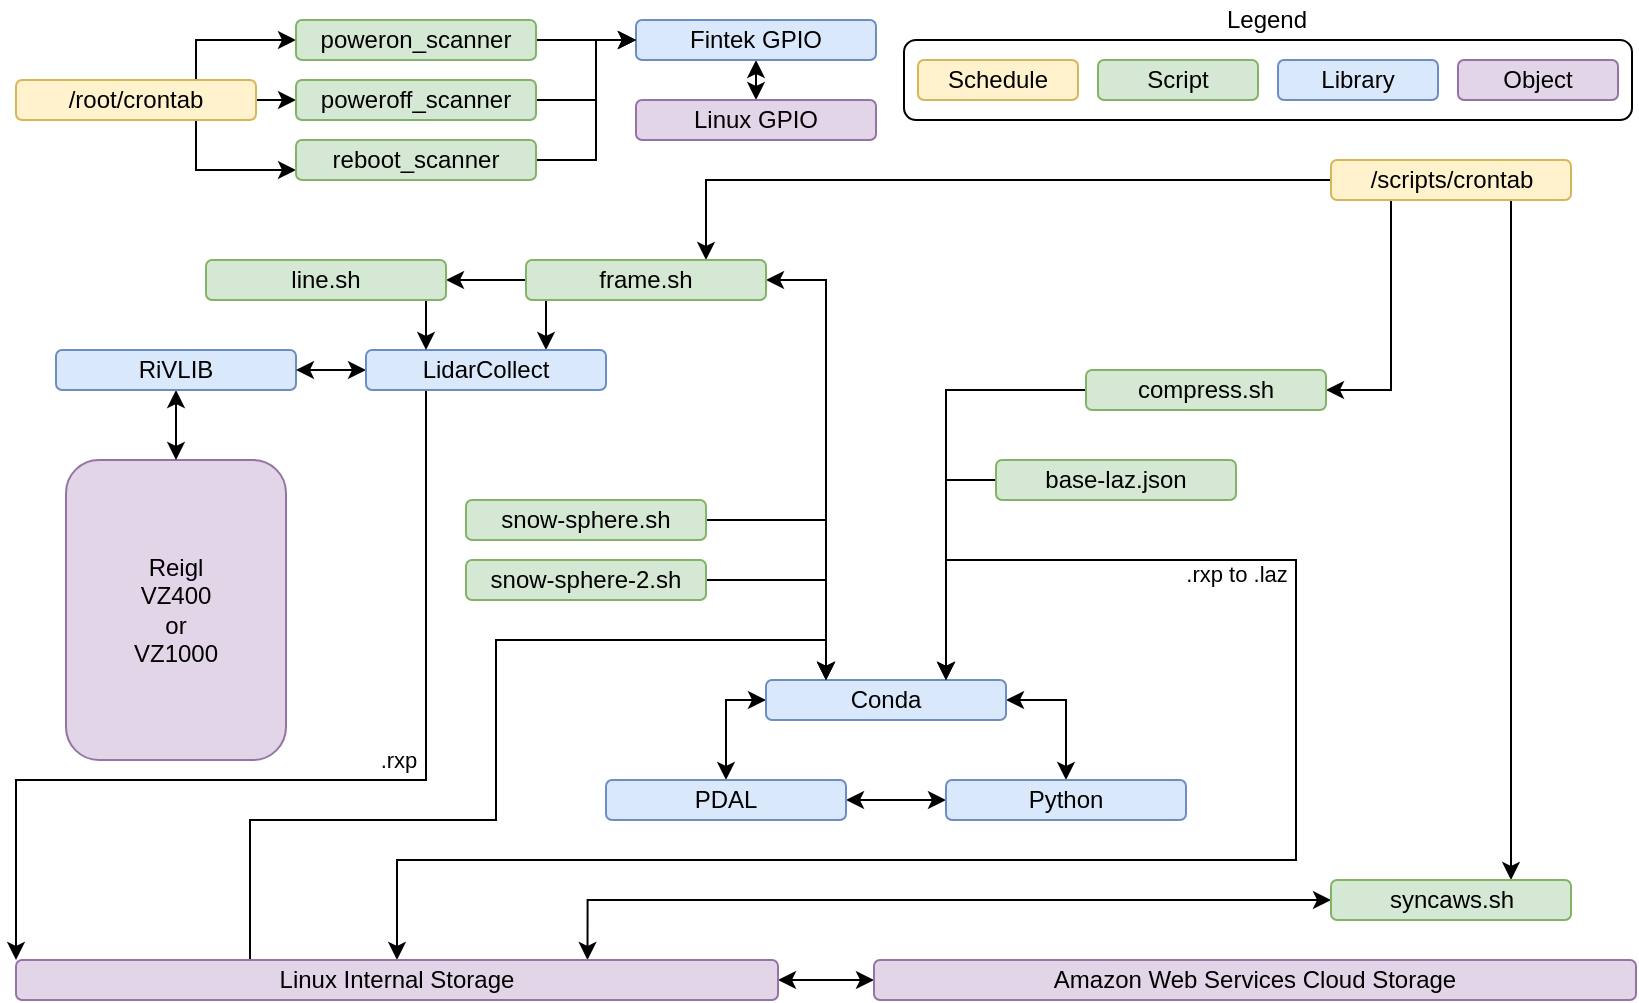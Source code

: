 <mxfile version="13.0.3" type="device"><diagram id="9uxglydsuGuWMLbdPVRm" name="Page-1"><mxGraphModel dx="821" dy="483" grid="1" gridSize="10" guides="1" tooltips="1" connect="1" arrows="1" fold="1" page="1" pageScale="1" pageWidth="850" pageHeight="1100" math="0" shadow="0"><root><mxCell id="0"/><mxCell id="1" parent="0"/><mxCell id="aCed7OD410KUZfvJ1Qxq-87" value="" style="rounded=1;whiteSpace=wrap;html=1;" vertex="1" parent="1"><mxGeometry x="464" y="30" width="364" height="40" as="geometry"/></mxCell><mxCell id="aCed7OD410KUZfvJ1Qxq-49" style="edgeStyle=orthogonalEdgeStyle;rounded=0;orthogonalLoop=1;jettySize=auto;html=1;exitX=1;exitY=0.5;exitDx=0;exitDy=0;entryX=0;entryY=0.5;entryDx=0;entryDy=0;startArrow=none;startFill=0;" edge="1" parent="1" source="aCed7OD410KUZfvJ1Qxq-1" target="aCed7OD410KUZfvJ1Qxq-44"><mxGeometry relative="1" as="geometry"/></mxCell><mxCell id="aCed7OD410KUZfvJ1Qxq-50" style="edgeStyle=orthogonalEdgeStyle;rounded=0;orthogonalLoop=1;jettySize=auto;html=1;exitX=0.75;exitY=0;exitDx=0;exitDy=0;entryX=0;entryY=0.5;entryDx=0;entryDy=0;startArrow=none;startFill=0;" edge="1" parent="1" source="aCed7OD410KUZfvJ1Qxq-1" target="aCed7OD410KUZfvJ1Qxq-43"><mxGeometry relative="1" as="geometry"/></mxCell><mxCell id="aCed7OD410KUZfvJ1Qxq-51" style="edgeStyle=orthogonalEdgeStyle;rounded=0;orthogonalLoop=1;jettySize=auto;html=1;exitX=0.75;exitY=1;exitDx=0;exitDy=0;entryX=0;entryY=0.75;entryDx=0;entryDy=0;startArrow=none;startFill=0;" edge="1" parent="1" source="aCed7OD410KUZfvJ1Qxq-1" target="aCed7OD410KUZfvJ1Qxq-45"><mxGeometry relative="1" as="geometry"/></mxCell><mxCell id="aCed7OD410KUZfvJ1Qxq-1" value="/root/crontab" style="rounded=1;whiteSpace=wrap;html=1;fillColor=#fff2cc;strokeColor=#d6b656;" vertex="1" parent="1"><mxGeometry x="20" y="50" width="120" height="20" as="geometry"/></mxCell><mxCell id="aCed7OD410KUZfvJ1Qxq-41" style="edgeStyle=orthogonalEdgeStyle;rounded=0;orthogonalLoop=1;jettySize=auto;html=1;exitX=0;exitY=0.5;exitDx=0;exitDy=0;entryX=0.75;entryY=0;entryDx=0;entryDy=0;startArrow=none;startFill=0;" edge="1" parent="1" source="aCed7OD410KUZfvJ1Qxq-2" target="aCed7OD410KUZfvJ1Qxq-7"><mxGeometry relative="1" as="geometry"/></mxCell><mxCell id="aCed7OD410KUZfvJ1Qxq-66" style="edgeStyle=orthogonalEdgeStyle;rounded=0;orthogonalLoop=1;jettySize=auto;html=1;exitX=0.25;exitY=1;exitDx=0;exitDy=0;entryX=1;entryY=0.5;entryDx=0;entryDy=0;startArrow=none;startFill=0;" edge="1" parent="1" source="aCed7OD410KUZfvJ1Qxq-2" target="aCed7OD410KUZfvJ1Qxq-52"><mxGeometry relative="1" as="geometry"/></mxCell><mxCell id="aCed7OD410KUZfvJ1Qxq-67" style="edgeStyle=orthogonalEdgeStyle;rounded=0;orthogonalLoop=1;jettySize=auto;html=1;exitX=0.75;exitY=1;exitDx=0;exitDy=0;entryX=0.75;entryY=0;entryDx=0;entryDy=0;startArrow=none;startFill=0;" edge="1" parent="1" source="aCed7OD410KUZfvJ1Qxq-2" target="aCed7OD410KUZfvJ1Qxq-53"><mxGeometry relative="1" as="geometry"/></mxCell><mxCell id="aCed7OD410KUZfvJ1Qxq-2" value="/scripts/crontab" style="rounded=1;whiteSpace=wrap;html=1;fillColor=#fff2cc;strokeColor=#d6b656;" vertex="1" parent="1"><mxGeometry x="677.5" y="90" width="120" height="20" as="geometry"/></mxCell><mxCell id="aCed7OD410KUZfvJ1Qxq-93" style="edgeStyle=orthogonalEdgeStyle;rounded=0;orthogonalLoop=1;jettySize=auto;html=1;exitX=0.5;exitY=1;exitDx=0;exitDy=0;entryX=0.5;entryY=0;entryDx=0;entryDy=0;startArrow=classic;startFill=1;" edge="1" parent="1" source="aCed7OD410KUZfvJ1Qxq-3" target="aCed7OD410KUZfvJ1Qxq-92"><mxGeometry relative="1" as="geometry"/></mxCell><mxCell id="aCed7OD410KUZfvJ1Qxq-3" value="Fintek GPIO" style="rounded=1;whiteSpace=wrap;html=1;fillColor=#dae8fc;strokeColor=#6c8ebf;" vertex="1" parent="1"><mxGeometry x="330" y="20" width="120" height="20" as="geometry"/></mxCell><mxCell id="aCed7OD410KUZfvJ1Qxq-5" value="Reigl&lt;br&gt;VZ400&lt;br&gt;or&lt;br&gt;VZ1000" style="rounded=1;whiteSpace=wrap;html=1;fillColor=#e1d5e7;strokeColor=#9673a6;" vertex="1" parent="1"><mxGeometry x="45" y="240" width="110" height="150" as="geometry"/></mxCell><mxCell id="aCed7OD410KUZfvJ1Qxq-21" style="edgeStyle=orthogonalEdgeStyle;rounded=0;orthogonalLoop=1;jettySize=auto;html=1;exitX=0.25;exitY=1;exitDx=0;exitDy=0;entryX=0.75;entryY=0;entryDx=0;entryDy=0;startArrow=none;startFill=0;" edge="1" parent="1" source="aCed7OD410KUZfvJ1Qxq-7" target="aCed7OD410KUZfvJ1Qxq-9"><mxGeometry relative="1" as="geometry"/></mxCell><mxCell id="aCed7OD410KUZfvJ1Qxq-22" style="edgeStyle=orthogonalEdgeStyle;rounded=0;orthogonalLoop=1;jettySize=auto;html=1;exitX=0;exitY=0.5;exitDx=0;exitDy=0;entryX=1;entryY=0.5;entryDx=0;entryDy=0;startArrow=none;startFill=0;" edge="1" parent="1" source="aCed7OD410KUZfvJ1Qxq-7" target="aCed7OD410KUZfvJ1Qxq-16"><mxGeometry relative="1" as="geometry"/></mxCell><mxCell id="aCed7OD410KUZfvJ1Qxq-61" style="edgeStyle=orthogonalEdgeStyle;rounded=0;orthogonalLoop=1;jettySize=auto;html=1;exitX=1;exitY=0.5;exitDx=0;exitDy=0;entryX=0.25;entryY=0;entryDx=0;entryDy=0;startArrow=classic;startFill=1;" edge="1" parent="1" source="aCed7OD410KUZfvJ1Qxq-7" target="aCed7OD410KUZfvJ1Qxq-27"><mxGeometry relative="1" as="geometry"/></mxCell><mxCell id="aCed7OD410KUZfvJ1Qxq-7" value="frame.sh" style="rounded=1;whiteSpace=wrap;html=1;fillColor=#d5e8d4;strokeColor=#82b366;" vertex="1" parent="1"><mxGeometry x="275" y="140" width="120" height="20" as="geometry"/></mxCell><mxCell id="aCed7OD410KUZfvJ1Qxq-69" style="edgeStyle=orthogonalEdgeStyle;rounded=0;orthogonalLoop=1;jettySize=auto;html=1;exitX=0.25;exitY=1;exitDx=0;exitDy=0;entryX=0;entryY=0;entryDx=0;entryDy=0;startArrow=none;startFill=0;" edge="1" parent="1" source="aCed7OD410KUZfvJ1Qxq-9" target="aCed7OD410KUZfvJ1Qxq-68"><mxGeometry relative="1" as="geometry"><Array as="points"><mxPoint x="225" y="400"/><mxPoint x="20" y="400"/></Array></mxGeometry></mxCell><mxCell id="aCed7OD410KUZfvJ1Qxq-70" value="&amp;nbsp;.rxp&amp;nbsp;" style="edgeLabel;html=1;align=center;verticalAlign=middle;resizable=0;points=[];labelBackgroundColor=none;" vertex="1" connectable="0" parent="aCed7OD410KUZfvJ1Qxq-69"><mxGeometry x="0.341" y="2" relative="1" as="geometry"><mxPoint x="119.26" y="-12.04" as="offset"/></mxGeometry></mxCell><mxCell id="aCed7OD410KUZfvJ1Qxq-103" style="edgeStyle=orthogonalEdgeStyle;rounded=0;orthogonalLoop=1;jettySize=auto;html=1;exitX=0.5;exitY=1;exitDx=0;exitDy=0;entryX=0.5;entryY=0;entryDx=0;entryDy=0;startArrow=classic;startFill=1;" edge="1" parent="1" source="aCed7OD410KUZfvJ1Qxq-8" target="aCed7OD410KUZfvJ1Qxq-5"><mxGeometry relative="1" as="geometry"/></mxCell><mxCell id="aCed7OD410KUZfvJ1Qxq-8" value="RiVLIB" style="rounded=1;whiteSpace=wrap;html=1;fillColor=#dae8fc;strokeColor=#6c8ebf;" vertex="1" parent="1"><mxGeometry x="40" y="185" width="120" height="20" as="geometry"/></mxCell><mxCell id="aCed7OD410KUZfvJ1Qxq-102" style="edgeStyle=orthogonalEdgeStyle;rounded=0;orthogonalLoop=1;jettySize=auto;html=1;exitX=0;exitY=0.5;exitDx=0;exitDy=0;entryX=1;entryY=0.5;entryDx=0;entryDy=0;startArrow=classic;startFill=1;" edge="1" parent="1" source="aCed7OD410KUZfvJ1Qxq-9" target="aCed7OD410KUZfvJ1Qxq-8"><mxGeometry relative="1" as="geometry"/></mxCell><mxCell id="aCed7OD410KUZfvJ1Qxq-9" value="LidarCollect" style="rounded=1;whiteSpace=wrap;html=1;fillColor=#dae8fc;strokeColor=#6c8ebf;" vertex="1" parent="1"><mxGeometry x="195" y="185" width="120" height="20" as="geometry"/></mxCell><mxCell id="aCed7OD410KUZfvJ1Qxq-20" style="edgeStyle=orthogonalEdgeStyle;rounded=0;orthogonalLoop=1;jettySize=auto;html=1;exitX=0.75;exitY=1;exitDx=0;exitDy=0;entryX=0.25;entryY=0;entryDx=0;entryDy=0;startArrow=none;startFill=0;" edge="1" parent="1" source="aCed7OD410KUZfvJ1Qxq-16" target="aCed7OD410KUZfvJ1Qxq-9"><mxGeometry relative="1" as="geometry"/></mxCell><mxCell id="aCed7OD410KUZfvJ1Qxq-16" value="line.sh" style="rounded=1;whiteSpace=wrap;html=1;fillColor=#d5e8d4;strokeColor=#82b366;" vertex="1" parent="1"><mxGeometry x="115" y="140" width="120" height="20" as="geometry"/></mxCell><mxCell id="aCed7OD410KUZfvJ1Qxq-31" style="edgeStyle=orthogonalEdgeStyle;rounded=0;orthogonalLoop=1;jettySize=auto;html=1;exitX=1;exitY=0.5;exitDx=0;exitDy=0;entryX=0.5;entryY=0;entryDx=0;entryDy=0;startArrow=classic;startFill=1;" edge="1" parent="1" source="aCed7OD410KUZfvJ1Qxq-27" target="aCed7OD410KUZfvJ1Qxq-29"><mxGeometry relative="1" as="geometry"/></mxCell><mxCell id="aCed7OD410KUZfvJ1Qxq-32" style="edgeStyle=orthogonalEdgeStyle;rounded=0;orthogonalLoop=1;jettySize=auto;html=1;exitX=0;exitY=0.5;exitDx=0;exitDy=0;entryX=0.5;entryY=0;entryDx=0;entryDy=0;startArrow=classic;startFill=1;" edge="1" parent="1" source="aCed7OD410KUZfvJ1Qxq-27" target="aCed7OD410KUZfvJ1Qxq-28"><mxGeometry relative="1" as="geometry"/></mxCell><mxCell id="aCed7OD410KUZfvJ1Qxq-27" value="Conda" style="rounded=1;whiteSpace=wrap;html=1;fillColor=#dae8fc;strokeColor=#6c8ebf;" vertex="1" parent="1"><mxGeometry x="395" y="350" width="120" height="20" as="geometry"/></mxCell><mxCell id="aCed7OD410KUZfvJ1Qxq-30" style="edgeStyle=orthogonalEdgeStyle;rounded=0;orthogonalLoop=1;jettySize=auto;html=1;exitX=1;exitY=0.5;exitDx=0;exitDy=0;entryX=0;entryY=0.5;entryDx=0;entryDy=0;startArrow=classic;startFill=1;" edge="1" parent="1" source="aCed7OD410KUZfvJ1Qxq-28" target="aCed7OD410KUZfvJ1Qxq-29"><mxGeometry relative="1" as="geometry"/></mxCell><mxCell id="aCed7OD410KUZfvJ1Qxq-28" value="PDAL" style="rounded=1;whiteSpace=wrap;html=1;fillColor=#dae8fc;strokeColor=#6c8ebf;" vertex="1" parent="1"><mxGeometry x="315" y="400" width="120" height="20" as="geometry"/></mxCell><mxCell id="aCed7OD410KUZfvJ1Qxq-29" value="Python" style="rounded=1;whiteSpace=wrap;html=1;fillColor=#dae8fc;strokeColor=#6c8ebf;" vertex="1" parent="1"><mxGeometry x="485" y="400" width="120" height="20" as="geometry"/></mxCell><mxCell id="aCed7OD410KUZfvJ1Qxq-96" style="edgeStyle=orthogonalEdgeStyle;rounded=0;orthogonalLoop=1;jettySize=auto;html=1;exitX=1;exitY=0.5;exitDx=0;exitDy=0;entryX=0.25;entryY=0;entryDx=0;entryDy=0;startArrow=none;startFill=0;" edge="1" parent="1" source="aCed7OD410KUZfvJ1Qxq-35" target="aCed7OD410KUZfvJ1Qxq-27"><mxGeometry relative="1" as="geometry"/></mxCell><mxCell id="aCed7OD410KUZfvJ1Qxq-35" value="snow-sphere.sh" style="rounded=1;whiteSpace=wrap;html=1;fillColor=#d5e8d4;strokeColor=#82b366;" vertex="1" parent="1"><mxGeometry x="245" y="260" width="120" height="20" as="geometry"/></mxCell><mxCell id="aCed7OD410KUZfvJ1Qxq-94" style="edgeStyle=orthogonalEdgeStyle;rounded=0;orthogonalLoop=1;jettySize=auto;html=1;exitX=1;exitY=0.5;exitDx=0;exitDy=0;entryX=0.25;entryY=0;entryDx=0;entryDy=0;startArrow=none;startFill=0;" edge="1" parent="1" source="aCed7OD410KUZfvJ1Qxq-36" target="aCed7OD410KUZfvJ1Qxq-27"><mxGeometry relative="1" as="geometry"/></mxCell><mxCell id="aCed7OD410KUZfvJ1Qxq-36" value="snow-sphere-2.sh" style="rounded=1;whiteSpace=wrap;html=1;fillColor=#d5e8d4;strokeColor=#82b366;" vertex="1" parent="1"><mxGeometry x="245" y="290" width="120" height="20" as="geometry"/></mxCell><mxCell id="aCed7OD410KUZfvJ1Qxq-83" style="edgeStyle=orthogonalEdgeStyle;rounded=0;orthogonalLoop=1;jettySize=auto;html=1;exitX=1;exitY=0.5;exitDx=0;exitDy=0;entryX=0;entryY=0.5;entryDx=0;entryDy=0;startArrow=none;startFill=0;" edge="1" parent="1" source="aCed7OD410KUZfvJ1Qxq-43" target="aCed7OD410KUZfvJ1Qxq-3"><mxGeometry relative="1" as="geometry"/></mxCell><mxCell id="aCed7OD410KUZfvJ1Qxq-43" value="poweron_scanner" style="rounded=1;whiteSpace=wrap;html=1;fillColor=#d5e8d4;strokeColor=#82b366;" vertex="1" parent="1"><mxGeometry x="160" y="20" width="120" height="20" as="geometry"/></mxCell><mxCell id="aCed7OD410KUZfvJ1Qxq-84" style="edgeStyle=orthogonalEdgeStyle;rounded=0;orthogonalLoop=1;jettySize=auto;html=1;exitX=1;exitY=0.5;exitDx=0;exitDy=0;startArrow=none;startFill=0;" edge="1" parent="1" source="aCed7OD410KUZfvJ1Qxq-44"><mxGeometry relative="1" as="geometry"><mxPoint x="330" y="30" as="targetPoint"/><Array as="points"><mxPoint x="310" y="60"/><mxPoint x="310" y="30"/></Array></mxGeometry></mxCell><mxCell id="aCed7OD410KUZfvJ1Qxq-44" value="poweroff_scanner" style="rounded=1;whiteSpace=wrap;html=1;fillColor=#d5e8d4;strokeColor=#82b366;" vertex="1" parent="1"><mxGeometry x="160" y="50" width="120" height="20" as="geometry"/></mxCell><mxCell id="aCed7OD410KUZfvJ1Qxq-85" style="edgeStyle=orthogonalEdgeStyle;rounded=0;orthogonalLoop=1;jettySize=auto;html=1;exitX=1;exitY=0.5;exitDx=0;exitDy=0;entryX=0;entryY=0.5;entryDx=0;entryDy=0;startArrow=none;startFill=0;" edge="1" parent="1" source="aCed7OD410KUZfvJ1Qxq-45" target="aCed7OD410KUZfvJ1Qxq-3"><mxGeometry relative="1" as="geometry"><Array as="points"><mxPoint x="310" y="90"/><mxPoint x="310" y="30"/></Array></mxGeometry></mxCell><mxCell id="aCed7OD410KUZfvJ1Qxq-45" value="reboot_scanner" style="rounded=1;whiteSpace=wrap;html=1;fillColor=#d5e8d4;strokeColor=#82b366;" vertex="1" parent="1"><mxGeometry x="160" y="80" width="120" height="20" as="geometry"/></mxCell><mxCell id="aCed7OD410KUZfvJ1Qxq-60" style="edgeStyle=orthogonalEdgeStyle;rounded=0;orthogonalLoop=1;jettySize=auto;html=1;exitX=0;exitY=0.5;exitDx=0;exitDy=0;entryX=0.75;entryY=0;entryDx=0;entryDy=0;startArrow=none;startFill=0;" edge="1" parent="1" source="aCed7OD410KUZfvJ1Qxq-52" target="aCed7OD410KUZfvJ1Qxq-27"><mxGeometry relative="1" as="geometry"/></mxCell><mxCell id="aCed7OD410KUZfvJ1Qxq-71" style="edgeStyle=orthogonalEdgeStyle;rounded=0;orthogonalLoop=1;jettySize=auto;html=1;exitX=0.75;exitY=0;exitDx=0;exitDy=0;entryX=0.5;entryY=0;entryDx=0;entryDy=0;startArrow=classic;startFill=1;" edge="1" parent="1" source="aCed7OD410KUZfvJ1Qxq-27" target="aCed7OD410KUZfvJ1Qxq-68"><mxGeometry relative="1" as="geometry"><Array as="points"><mxPoint x="485" y="290"/><mxPoint x="660" y="290"/><mxPoint x="660" y="440"/><mxPoint x="211" y="440"/></Array></mxGeometry></mxCell><mxCell id="aCed7OD410KUZfvJ1Qxq-72" value="&amp;nbsp;.rxp to .laz&amp;nbsp;" style="edgeLabel;html=1;align=center;verticalAlign=middle;resizable=0;points=[];labelBackgroundColor=none;" vertex="1" connectable="0" parent="aCed7OD410KUZfvJ1Qxq-71"><mxGeometry x="-0.249" y="-104" relative="1" as="geometry"><mxPoint x="73.96" y="-89.84" as="offset"/></mxGeometry></mxCell><mxCell id="aCed7OD410KUZfvJ1Qxq-52" value="compress.sh" style="rounded=1;whiteSpace=wrap;html=1;fillColor=#d5e8d4;strokeColor=#82b366;" vertex="1" parent="1"><mxGeometry x="555" y="195" width="120" height="20" as="geometry"/></mxCell><mxCell id="aCed7OD410KUZfvJ1Qxq-79" style="edgeStyle=orthogonalEdgeStyle;rounded=0;orthogonalLoop=1;jettySize=auto;html=1;exitX=0;exitY=0.5;exitDx=0;exitDy=0;entryX=0.75;entryY=0;entryDx=0;entryDy=0;startArrow=classic;startFill=1;" edge="1" parent="1" source="aCed7OD410KUZfvJ1Qxq-53" target="aCed7OD410KUZfvJ1Qxq-68"><mxGeometry relative="1" as="geometry"/></mxCell><mxCell id="aCed7OD410KUZfvJ1Qxq-53" value="syncaws.sh" style="rounded=1;whiteSpace=wrap;html=1;fillColor=#d5e8d4;strokeColor=#82b366;" vertex="1" parent="1"><mxGeometry x="677.5" y="450" width="120" height="20" as="geometry"/></mxCell><mxCell id="aCed7OD410KUZfvJ1Qxq-97" style="edgeStyle=orthogonalEdgeStyle;rounded=0;orthogonalLoop=1;jettySize=auto;html=1;exitX=0;exitY=0.5;exitDx=0;exitDy=0;entryX=0.75;entryY=0;entryDx=0;entryDy=0;startArrow=none;startFill=0;" edge="1" parent="1" source="aCed7OD410KUZfvJ1Qxq-64" target="aCed7OD410KUZfvJ1Qxq-27"><mxGeometry relative="1" as="geometry"/></mxCell><mxCell id="aCed7OD410KUZfvJ1Qxq-64" value="base-laz.json" style="rounded=1;whiteSpace=wrap;html=1;fillColor=#d5e8d4;strokeColor=#82b366;" vertex="1" parent="1"><mxGeometry x="510" y="240" width="120" height="20" as="geometry"/></mxCell><mxCell id="aCed7OD410KUZfvJ1Qxq-76" style="edgeStyle=orthogonalEdgeStyle;rounded=0;orthogonalLoop=1;jettySize=auto;html=1;exitX=1;exitY=0.5;exitDx=0;exitDy=0;entryX=0;entryY=0.5;entryDx=0;entryDy=0;startArrow=classic;startFill=1;" edge="1" parent="1" source="aCed7OD410KUZfvJ1Qxq-68" target="aCed7OD410KUZfvJ1Qxq-74"><mxGeometry relative="1" as="geometry"/></mxCell><mxCell id="aCed7OD410KUZfvJ1Qxq-99" style="edgeStyle=orthogonalEdgeStyle;rounded=0;orthogonalLoop=1;jettySize=auto;html=1;exitX=0.25;exitY=0;exitDx=0;exitDy=0;entryX=0.25;entryY=0;entryDx=0;entryDy=0;startArrow=none;startFill=0;" edge="1" parent="1" source="aCed7OD410KUZfvJ1Qxq-68" target="aCed7OD410KUZfvJ1Qxq-27"><mxGeometry relative="1" as="geometry"><Array as="points"><mxPoint x="137" y="490"/><mxPoint x="137" y="420"/><mxPoint x="260" y="420"/><mxPoint x="260" y="330"/><mxPoint x="425" y="330"/></Array></mxGeometry></mxCell><mxCell id="aCed7OD410KUZfvJ1Qxq-68" value="Linux Internal Storage" style="rounded=1;whiteSpace=wrap;html=1;fillColor=#e1d5e7;strokeColor=#9673a6;" vertex="1" parent="1"><mxGeometry x="20" y="490" width="381" height="20" as="geometry"/></mxCell><mxCell id="aCed7OD410KUZfvJ1Qxq-74" value="Amazon Web Services Cloud Storage" style="rounded=1;whiteSpace=wrap;html=1;fillColor=#e1d5e7;strokeColor=#9673a6;" vertex="1" parent="1"><mxGeometry x="449" y="490" width="381" height="20" as="geometry"/></mxCell><mxCell id="aCed7OD410KUZfvJ1Qxq-80" value="Script" style="rounded=1;whiteSpace=wrap;html=1;fillColor=#d5e8d4;strokeColor=#82b366;" vertex="1" parent="1"><mxGeometry x="561" y="40" width="80" height="20" as="geometry"/></mxCell><mxCell id="aCed7OD410KUZfvJ1Qxq-81" value="Library" style="rounded=1;whiteSpace=wrap;html=1;fillColor=#dae8fc;strokeColor=#6c8ebf;" vertex="1" parent="1"><mxGeometry x="651" y="40" width="80" height="20" as="geometry"/></mxCell><mxCell id="aCed7OD410KUZfvJ1Qxq-82" value="Object" style="rounded=1;whiteSpace=wrap;html=1;fillColor=#e1d5e7;strokeColor=#9673a6;" vertex="1" parent="1"><mxGeometry x="741" y="40" width="80" height="20" as="geometry"/></mxCell><mxCell id="aCed7OD410KUZfvJ1Qxq-86" value="Schedule" style="rounded=1;whiteSpace=wrap;html=1;fillColor=#fff2cc;strokeColor=#d6b656;" vertex="1" parent="1"><mxGeometry x="471" y="40" width="80" height="20" as="geometry"/></mxCell><mxCell id="aCed7OD410KUZfvJ1Qxq-91" value="Legend" style="text;html=1;align=center;verticalAlign=middle;resizable=0;points=[];autosize=1;fillColor=none;strokeWidth=1;fontStyle=0;labelBackgroundColor=none;" vertex="1" parent="1"><mxGeometry x="615" y="10" width="60" height="20" as="geometry"/></mxCell><mxCell id="aCed7OD410KUZfvJ1Qxq-92" value="Linux GPIO" style="rounded=1;whiteSpace=wrap;html=1;fillColor=#e1d5e7;strokeColor=#9673a6;" vertex="1" parent="1"><mxGeometry x="330" y="60" width="120" height="20" as="geometry"/></mxCell></root></mxGraphModel></diagram></mxfile>